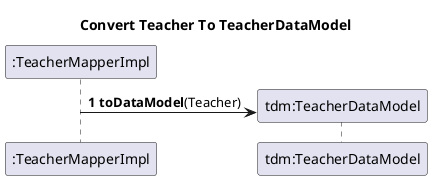 @startuml
'https://plantuml.com/sequence-diagram

autonumber
title Convert Teacher To TeacherDataModel
participant TeacherMapperImpl as ":TeacherMapperImpl"
TeacherMapperImpl -> "tdm:TeacherDataModel"**: **toDataModel**(Teacher)
@enduml